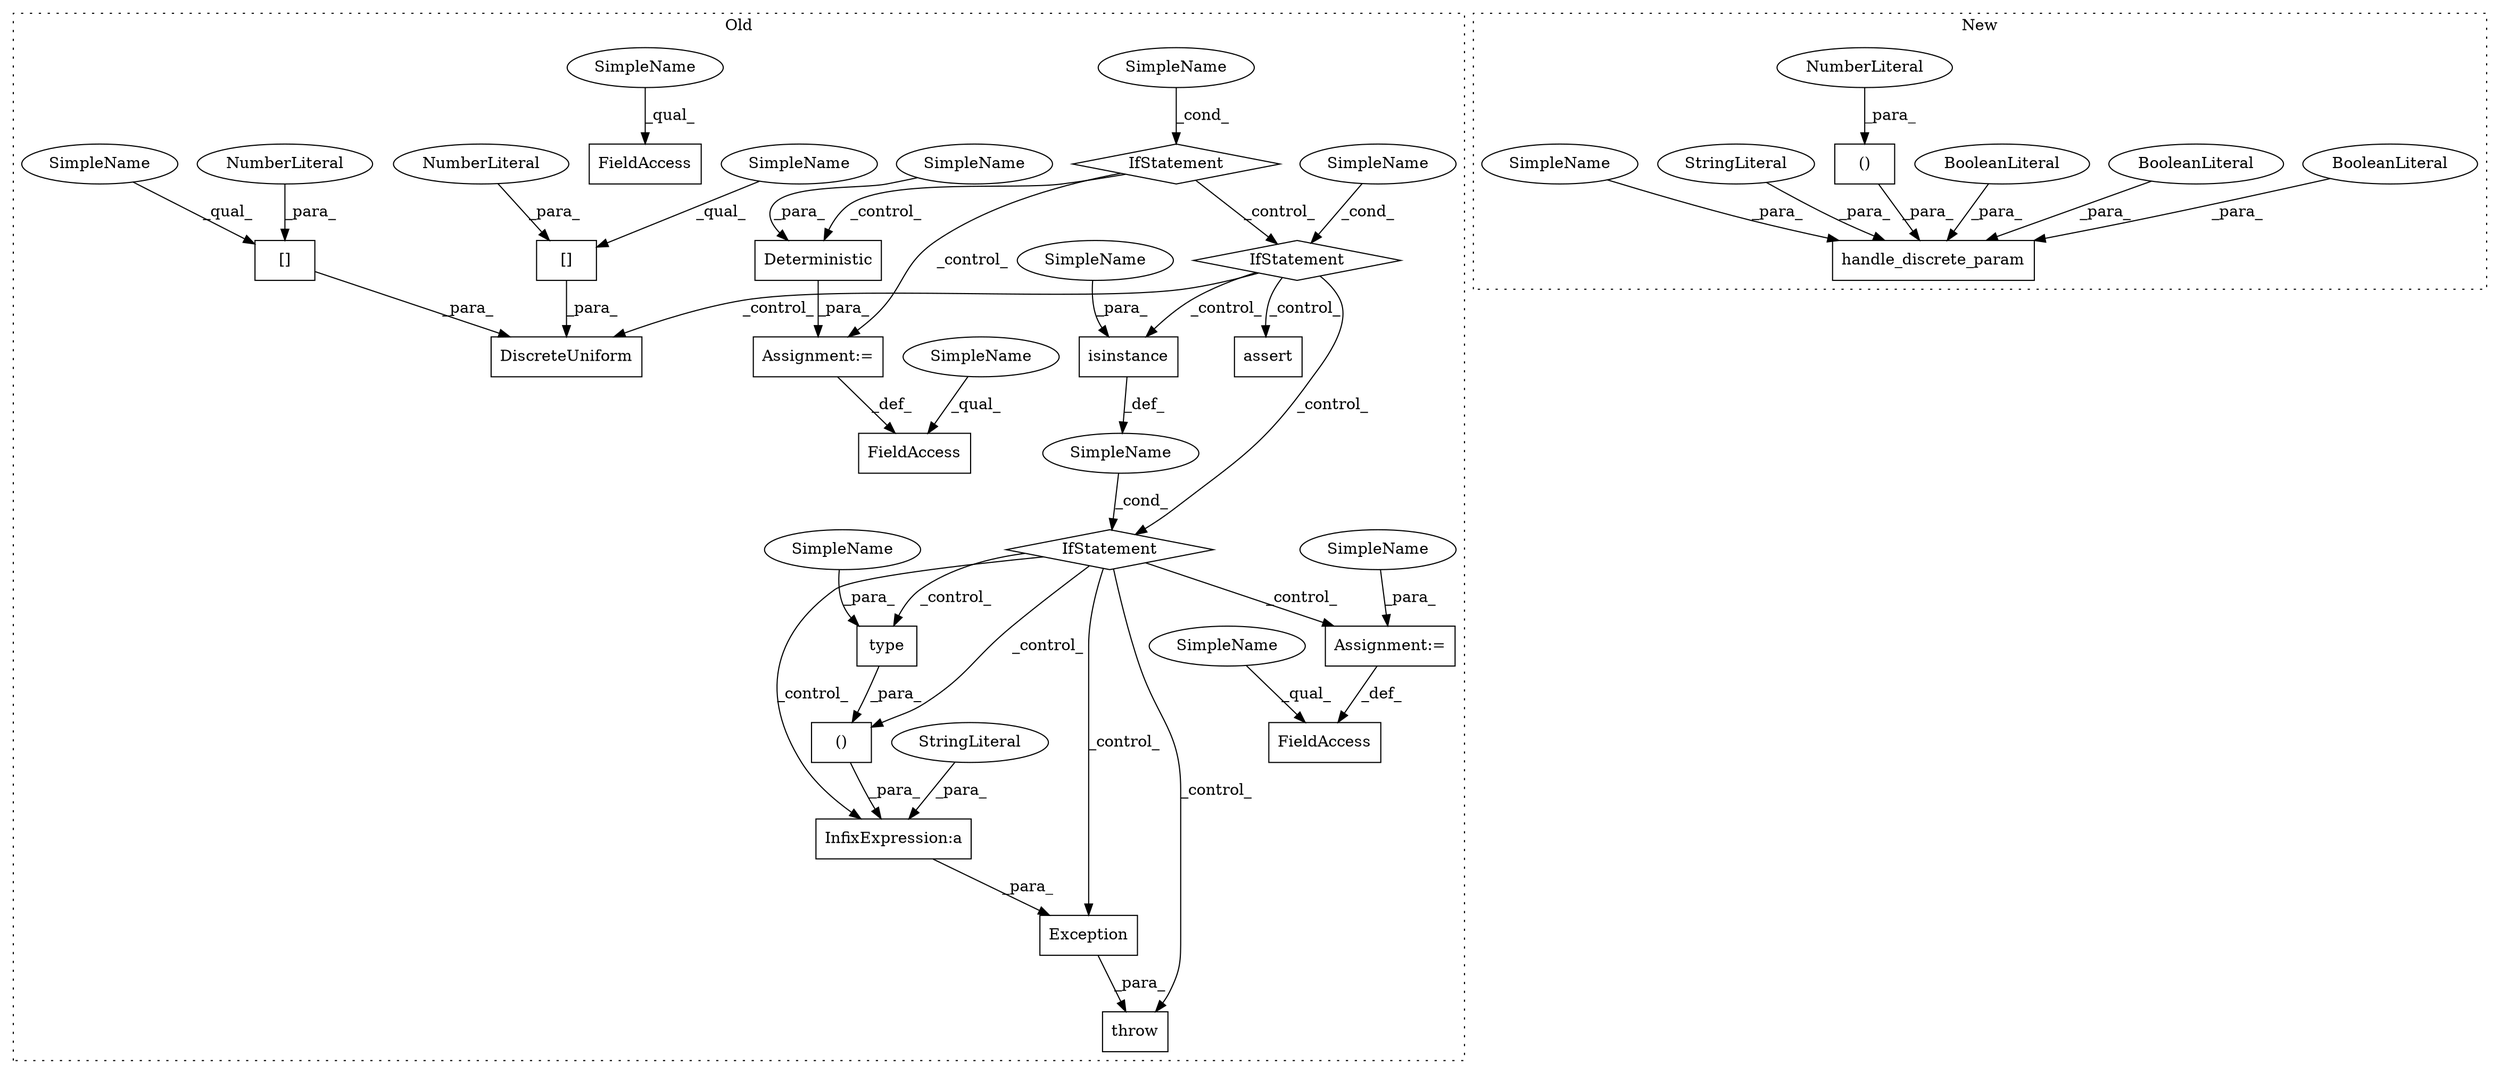 digraph G {
subgraph cluster0 {
1 [label="IfStatement" a="25" s="15821,15858" l="4,2" shape="diamond"];
4 [label="()" a="106" s="16741" l="38" shape="box"];
8 [label="type" a="32" s="16765,16778" l="5,1" shape="box"];
9 [label="isinstance" a="32" s="16500,16539" l="11,1" shape="box"];
10 [label="DiscreteUniform" a="32" s="16183,16222" l="16,1" shape="box"];
11 [label="assert" a="32" s="16295,16439" l="10,1" shape="box"];
12 [label="IfStatement" a="25" s="16496,16540" l="4,2" shape="diamond"];
13 [label="InfixExpression:a" a="27" s="16731" l="10" shape="box"];
15 [label="SimpleName" a="42" s="" l="" shape="ellipse"];
16 [label="SimpleName" a="42" s="" l="" shape="ellipse"];
17 [label="StringLiteral" a="45" s="16610" l="121" shape="ellipse"];
19 [label="Exception" a="32" s="16600,16779" l="10,2" shape="box"];
20 [label="throw" a="53" s="16594" l="6" shape="box"];
21 [label="Assignment:=" a="7" s="16563" l="1" shape="box"];
22 [label="FieldAccess" a="22" s="16550" l="13" shape="box"];
23 [label="Deterministic" a="32" s="15882,15904" l="14,1" shape="box"];
24 [label="FieldAccess" a="22" s="15868" l="13" shape="box"];
25 [label="[]" a="2" s="16199,16209" l="9,1" shape="box"];
26 [label="NumberLiteral" a="34" s="16208" l="1" shape="ellipse"];
27 [label="[]" a="2" s="16211,16221" l="9,1" shape="box"];
28 [label="NumberLiteral" a="34" s="16220" l="1" shape="ellipse"];
29 [label="SimpleName" a="42" s="" l="" shape="ellipse"];
30 [label="FieldAccess" a="22" s="16448" l="13" shape="box"];
31 [label="IfStatement" a="25" s="15923,15953" l="4,2" shape="diamond"];
32 [label="Assignment:=" a="7" s="15881" l="1" shape="box"];
33 [label="SimpleName" a="42" s="15868" l="4" shape="ellipse"];
34 [label="SimpleName" a="42" s="16550" l="4" shape="ellipse"];
35 [label="SimpleName" a="42" s="16448" l="4" shape="ellipse"];
36 [label="SimpleName" a="42" s="16770" l="8" shape="ellipse"];
37 [label="SimpleName" a="42" s="16211" l="8" shape="ellipse"];
38 [label="SimpleName" a="42" s="16199" l="8" shape="ellipse"];
39 [label="SimpleName" a="42" s="16511" l="8" shape="ellipse"];
40 [label="SimpleName" a="42" s="15896" l="8" shape="ellipse"];
41 [label="SimpleName" a="42" s="16564" l="8" shape="ellipse"];
label = "Old";
style="dotted";
}
subgraph cluster1 {
2 [label="handle_discrete_param" a="32" s="15846,15926" l="22,1" shape="box"];
3 [label="()" a="106" s="15893" l="17" shape="box"];
5 [label="BooleanLiteral" a="9" s="15912" l="4" shape="ellipse"];
6 [label="BooleanLiteral" a="9" s="15917" l="4" shape="ellipse"];
7 [label="BooleanLiteral" a="9" s="15922" l="4" shape="ellipse"];
14 [label="NumberLiteral" a="34" s="15893" l="1" shape="ellipse"];
18 [label="StringLiteral" a="45" s="15877" l="10" shape="ellipse"];
42 [label="SimpleName" a="42" s="15868" l="8" shape="ellipse"];
label = "New";
style="dotted";
}
1 -> 31 [label="_control_"];
1 -> 32 [label="_control_"];
1 -> 23 [label="_control_"];
3 -> 2 [label="_para_"];
4 -> 13 [label="_para_"];
5 -> 2 [label="_para_"];
6 -> 2 [label="_para_"];
7 -> 2 [label="_para_"];
8 -> 4 [label="_para_"];
9 -> 15 [label="_def_"];
12 -> 13 [label="_control_"];
12 -> 19 [label="_control_"];
12 -> 8 [label="_control_"];
12 -> 20 [label="_control_"];
12 -> 4 [label="_control_"];
12 -> 21 [label="_control_"];
13 -> 19 [label="_para_"];
14 -> 3 [label="_para_"];
15 -> 12 [label="_cond_"];
16 -> 1 [label="_cond_"];
17 -> 13 [label="_para_"];
18 -> 2 [label="_para_"];
19 -> 20 [label="_para_"];
21 -> 22 [label="_def_"];
23 -> 32 [label="_para_"];
25 -> 10 [label="_para_"];
26 -> 25 [label="_para_"];
27 -> 10 [label="_para_"];
28 -> 27 [label="_para_"];
29 -> 31 [label="_cond_"];
31 -> 12 [label="_control_"];
31 -> 10 [label="_control_"];
31 -> 9 [label="_control_"];
31 -> 11 [label="_control_"];
32 -> 24 [label="_def_"];
33 -> 24 [label="_qual_"];
34 -> 22 [label="_qual_"];
35 -> 30 [label="_qual_"];
36 -> 8 [label="_para_"];
37 -> 27 [label="_qual_"];
38 -> 25 [label="_qual_"];
39 -> 9 [label="_para_"];
40 -> 23 [label="_para_"];
41 -> 21 [label="_para_"];
42 -> 2 [label="_para_"];
}